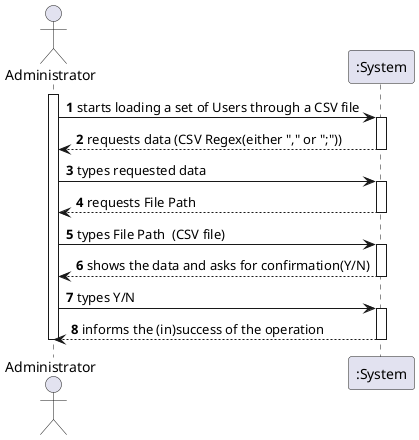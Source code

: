 @startuml
autonumber
actor "Administrator" as adm

activate adm
adm -> ":System" : starts loading a set of Users through a CSV file
activate ":System"
":System" --> adm : requests data (CSV Regex(either "," or ";"))
deactivate ":System"

adm -> ":System" : types requested data
activate ":System"
":System" --> adm : requests File Path
deactivate ":System"

adm -> ":System" : types File Path  (CSV file)
activate ":System"
":System" --> adm : shows the data and asks for confirmation(Y/N)
deactivate ":System"

adm -> ":System" : types Y/N
activate ":System"
":System" --> adm : informs the (in)success of the operation
deactivate ":System"

deactivate adm

@enduml
